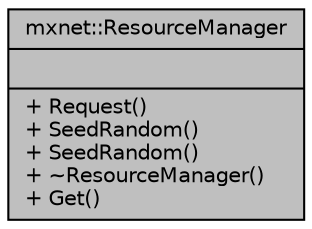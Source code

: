 digraph "mxnet::ResourceManager"
{
 // LATEX_PDF_SIZE
  edge [fontname="Helvetica",fontsize="10",labelfontname="Helvetica",labelfontsize="10"];
  node [fontname="Helvetica",fontsize="10",shape=record];
  Node1 [label="{mxnet::ResourceManager\n||+ Request()\l+ SeedRandom()\l+ SeedRandom()\l+ ~ResourceManager()\l+ Get()\l}",height=0.2,width=0.4,color="black", fillcolor="grey75", style="filled", fontcolor="black",tooltip="Global resource manager."];
}
